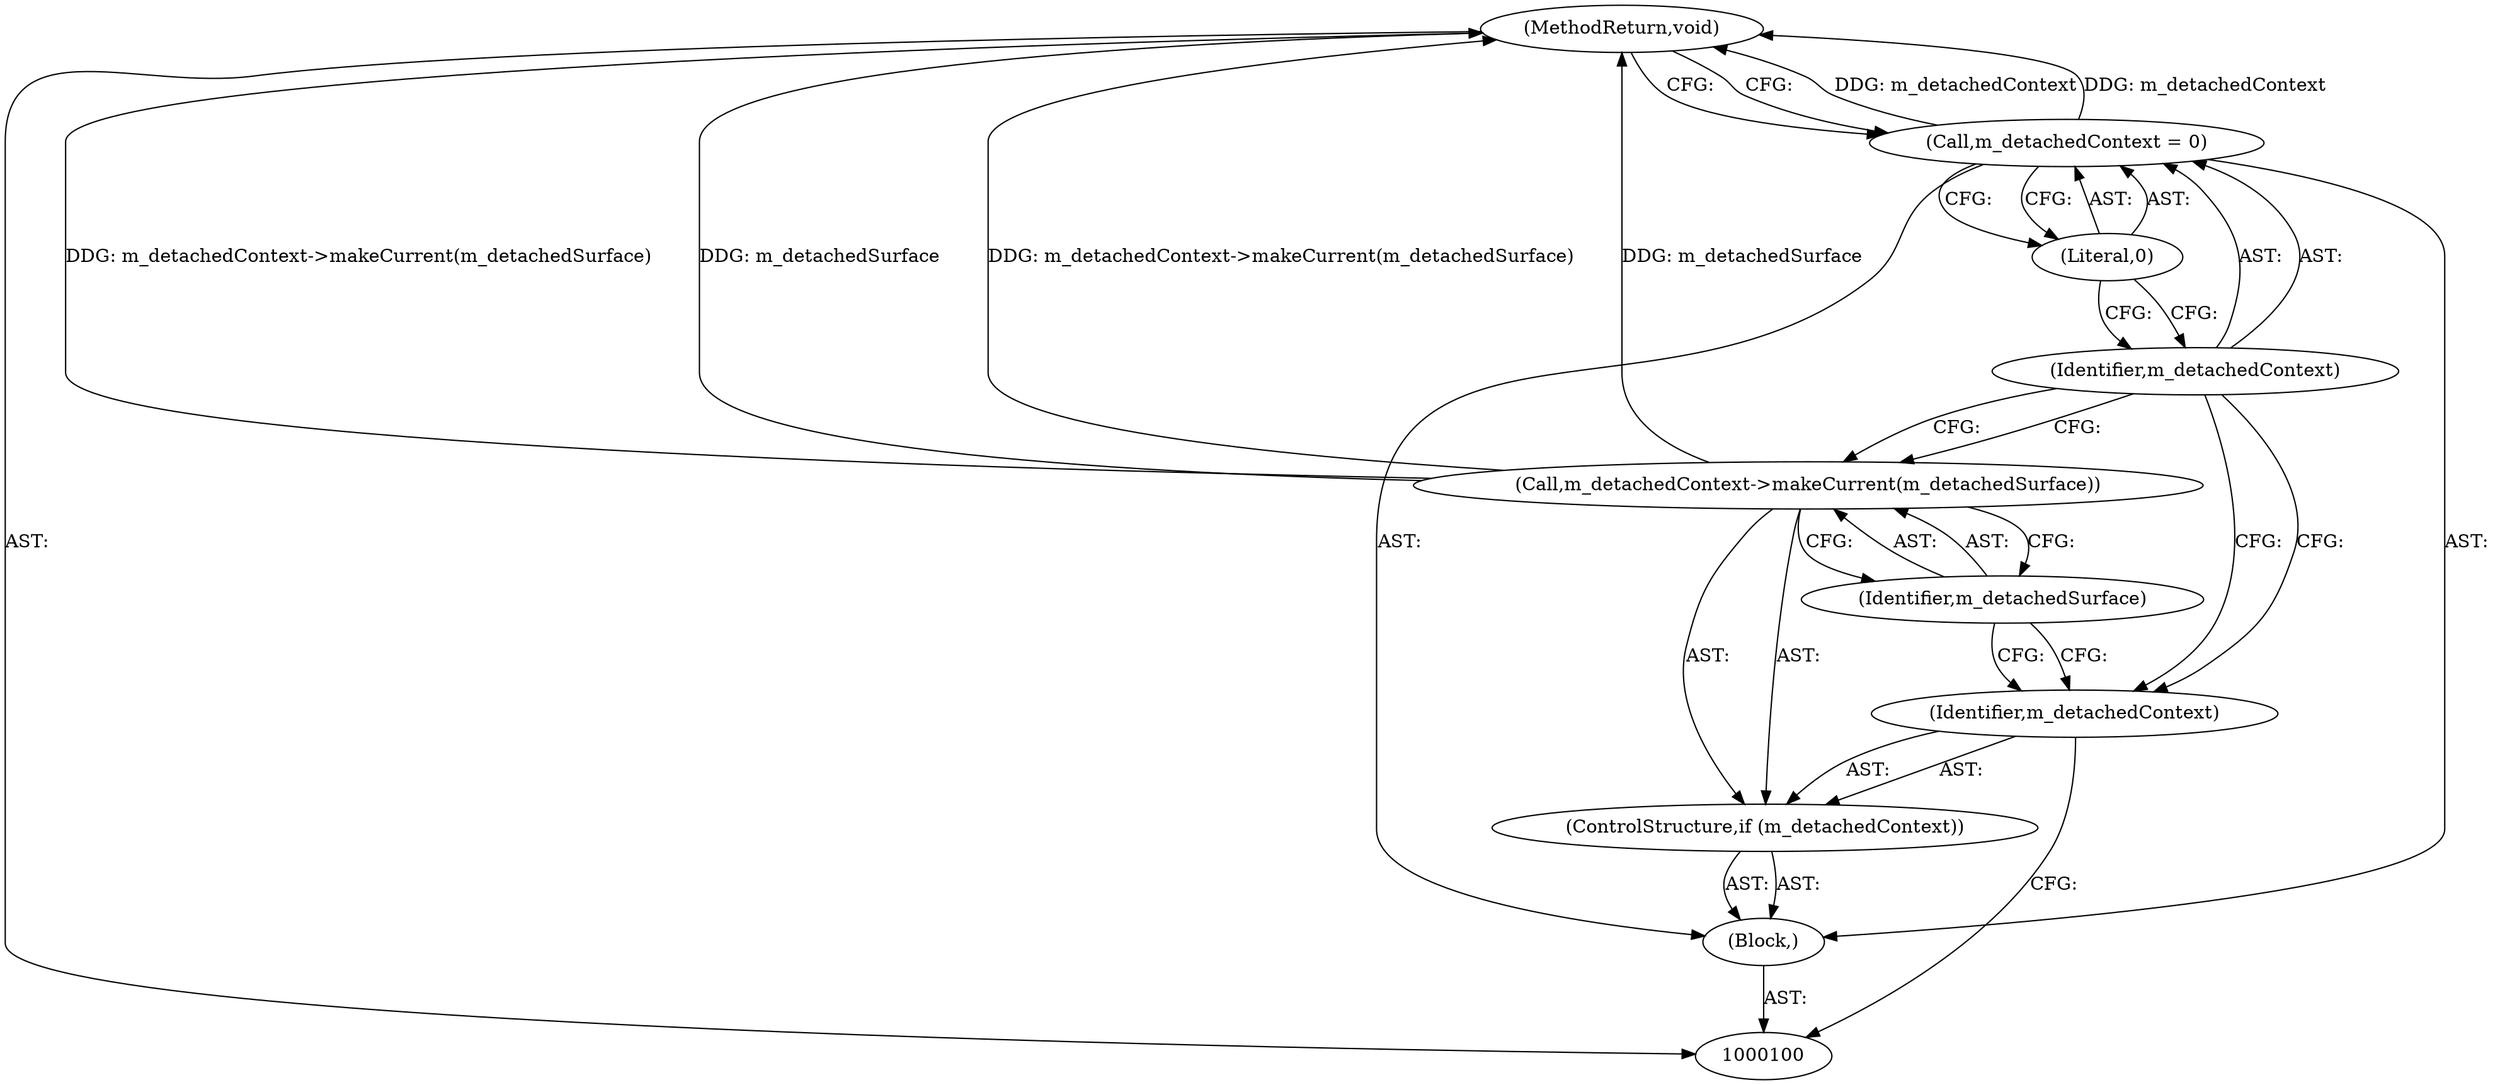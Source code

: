 digraph "1_Chrome_4da7eefcaad044a6f919947a2a0e3d4fed87834c_2" {
"1000109" [label="(MethodReturn,void)"];
"1000101" [label="(Block,)"];
"1000103" [label="(Identifier,m_detachedContext)"];
"1000102" [label="(ControlStructure,if (m_detachedContext))"];
"1000104" [label="(Call,m_detachedContext->makeCurrent(m_detachedSurface))"];
"1000105" [label="(Identifier,m_detachedSurface)"];
"1000108" [label="(Literal,0)"];
"1000106" [label="(Call,m_detachedContext = 0)"];
"1000107" [label="(Identifier,m_detachedContext)"];
"1000109" -> "1000100"  [label="AST: "];
"1000109" -> "1000106"  [label="CFG: "];
"1000106" -> "1000109"  [label="DDG: m_detachedContext"];
"1000104" -> "1000109"  [label="DDG: m_detachedContext->makeCurrent(m_detachedSurface)"];
"1000104" -> "1000109"  [label="DDG: m_detachedSurface"];
"1000101" -> "1000100"  [label="AST: "];
"1000102" -> "1000101"  [label="AST: "];
"1000106" -> "1000101"  [label="AST: "];
"1000103" -> "1000102"  [label="AST: "];
"1000103" -> "1000100"  [label="CFG: "];
"1000105" -> "1000103"  [label="CFG: "];
"1000107" -> "1000103"  [label="CFG: "];
"1000102" -> "1000101"  [label="AST: "];
"1000103" -> "1000102"  [label="AST: "];
"1000104" -> "1000102"  [label="AST: "];
"1000104" -> "1000102"  [label="AST: "];
"1000104" -> "1000105"  [label="CFG: "];
"1000105" -> "1000104"  [label="AST: "];
"1000107" -> "1000104"  [label="CFG: "];
"1000104" -> "1000109"  [label="DDG: m_detachedContext->makeCurrent(m_detachedSurface)"];
"1000104" -> "1000109"  [label="DDG: m_detachedSurface"];
"1000105" -> "1000104"  [label="AST: "];
"1000105" -> "1000103"  [label="CFG: "];
"1000104" -> "1000105"  [label="CFG: "];
"1000108" -> "1000106"  [label="AST: "];
"1000108" -> "1000107"  [label="CFG: "];
"1000106" -> "1000108"  [label="CFG: "];
"1000106" -> "1000101"  [label="AST: "];
"1000106" -> "1000108"  [label="CFG: "];
"1000107" -> "1000106"  [label="AST: "];
"1000108" -> "1000106"  [label="AST: "];
"1000109" -> "1000106"  [label="CFG: "];
"1000106" -> "1000109"  [label="DDG: m_detachedContext"];
"1000107" -> "1000106"  [label="AST: "];
"1000107" -> "1000104"  [label="CFG: "];
"1000107" -> "1000103"  [label="CFG: "];
"1000108" -> "1000107"  [label="CFG: "];
}
